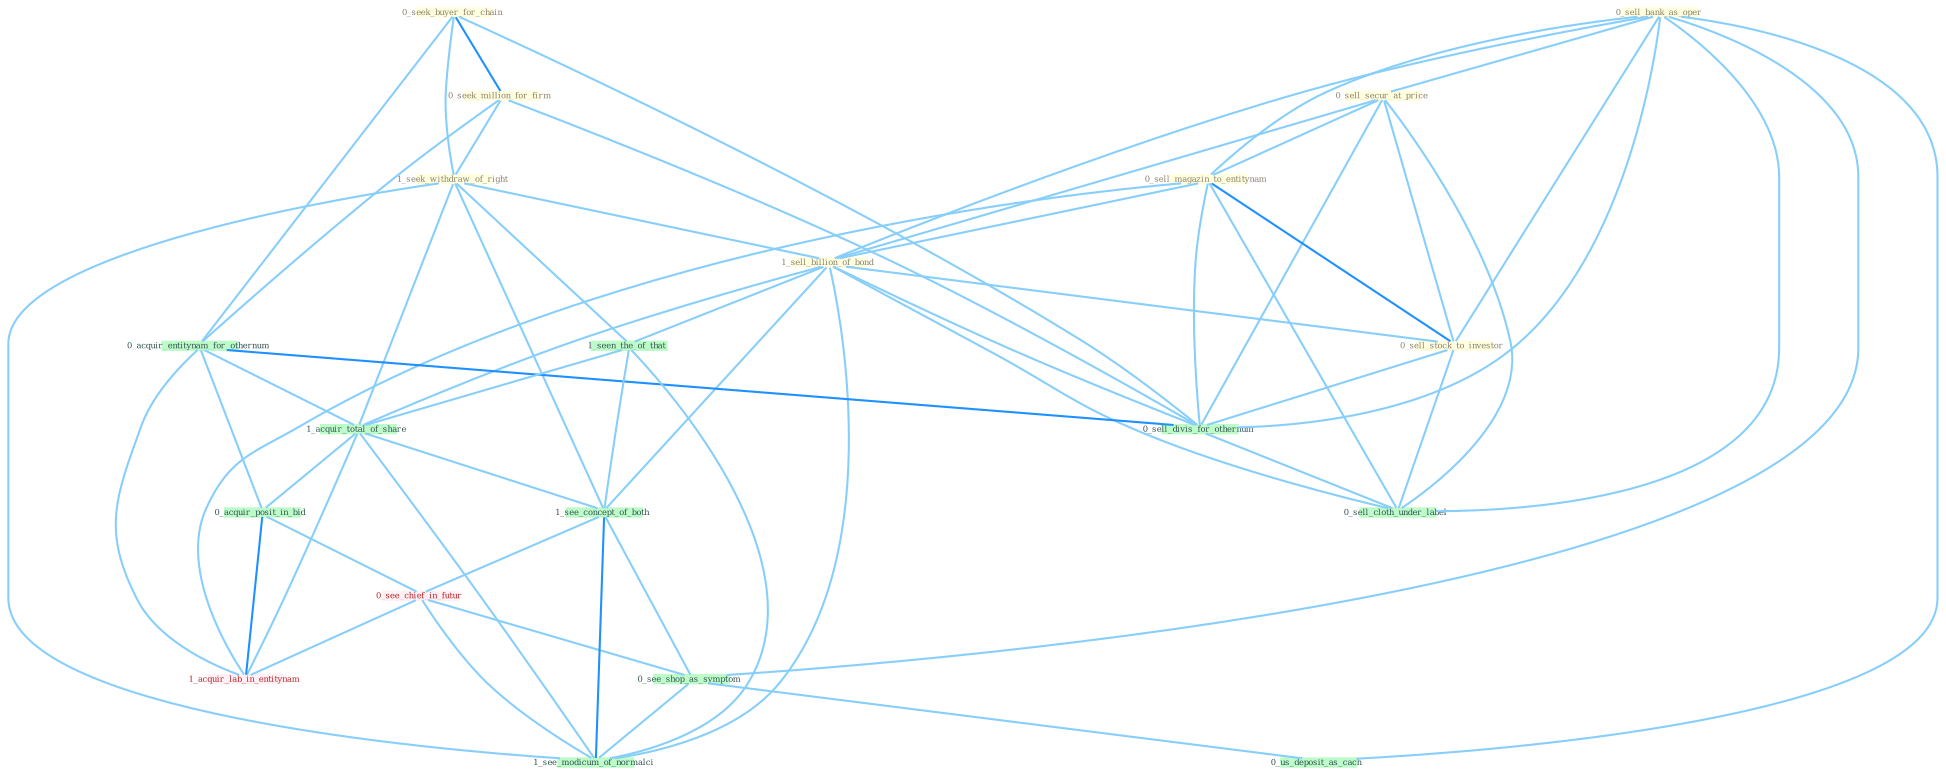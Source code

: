 Graph G{ 
    node
    [shape=polygon,style=filled,width=.5,height=.06,color="#BDFCC9",fixedsize=true,fontsize=4,
    fontcolor="#2f4f4f"];
    {node
    [color="#ffffe0", fontcolor="#8b7d6b"] "0_seek_buyer_for_chain " "0_sell_bank_as_oper " "0_sell_secur_at_price " "0_seek_million_for_firm " "0_sell_magazin_to_entitynam " "1_seek_withdraw_of_right " "1_sell_billion_of_bond " "0_sell_stock_to_investor "}
{node [color="#fff0f5", fontcolor="#b22222"] "0_see_chief_in_futur " "1_acquir_lab_in_entitynam "}
edge [color="#B0E2FF"];

	"0_seek_buyer_for_chain " -- "0_seek_million_for_firm " [w="2", color="#1e90ff" , len=0.8];
	"0_seek_buyer_for_chain " -- "1_seek_withdraw_of_right " [w="1", color="#87cefa" ];
	"0_seek_buyer_for_chain " -- "0_acquir_entitynam_for_othernum " [w="1", color="#87cefa" ];
	"0_seek_buyer_for_chain " -- "0_sell_divis_for_othernum " [w="1", color="#87cefa" ];
	"0_sell_bank_as_oper " -- "0_sell_secur_at_price " [w="1", color="#87cefa" ];
	"0_sell_bank_as_oper " -- "0_sell_magazin_to_entitynam " [w="1", color="#87cefa" ];
	"0_sell_bank_as_oper " -- "1_sell_billion_of_bond " [w="1", color="#87cefa" ];
	"0_sell_bank_as_oper " -- "0_sell_stock_to_investor " [w="1", color="#87cefa" ];
	"0_sell_bank_as_oper " -- "0_sell_divis_for_othernum " [w="1", color="#87cefa" ];
	"0_sell_bank_as_oper " -- "0_sell_cloth_under_label " [w="1", color="#87cefa" ];
	"0_sell_bank_as_oper " -- "0_see_shop_as_symptom " [w="1", color="#87cefa" ];
	"0_sell_bank_as_oper " -- "0_us_deposit_as_cach " [w="1", color="#87cefa" ];
	"0_sell_secur_at_price " -- "0_sell_magazin_to_entitynam " [w="1", color="#87cefa" ];
	"0_sell_secur_at_price " -- "1_sell_billion_of_bond " [w="1", color="#87cefa" ];
	"0_sell_secur_at_price " -- "0_sell_stock_to_investor " [w="1", color="#87cefa" ];
	"0_sell_secur_at_price " -- "0_sell_divis_for_othernum " [w="1", color="#87cefa" ];
	"0_sell_secur_at_price " -- "0_sell_cloth_under_label " [w="1", color="#87cefa" ];
	"0_seek_million_for_firm " -- "1_seek_withdraw_of_right " [w="1", color="#87cefa" ];
	"0_seek_million_for_firm " -- "0_acquir_entitynam_for_othernum " [w="1", color="#87cefa" ];
	"0_seek_million_for_firm " -- "0_sell_divis_for_othernum " [w="1", color="#87cefa" ];
	"0_sell_magazin_to_entitynam " -- "1_sell_billion_of_bond " [w="1", color="#87cefa" ];
	"0_sell_magazin_to_entitynam " -- "0_sell_stock_to_investor " [w="2", color="#1e90ff" , len=0.8];
	"0_sell_magazin_to_entitynam " -- "0_sell_divis_for_othernum " [w="1", color="#87cefa" ];
	"0_sell_magazin_to_entitynam " -- "0_sell_cloth_under_label " [w="1", color="#87cefa" ];
	"0_sell_magazin_to_entitynam " -- "1_acquir_lab_in_entitynam " [w="1", color="#87cefa" ];
	"1_seek_withdraw_of_right " -- "1_sell_billion_of_bond " [w="1", color="#87cefa" ];
	"1_seek_withdraw_of_right " -- "1_seen_the_of_that " [w="1", color="#87cefa" ];
	"1_seek_withdraw_of_right " -- "1_acquir_total_of_share " [w="1", color="#87cefa" ];
	"1_seek_withdraw_of_right " -- "1_see_concept_of_both " [w="1", color="#87cefa" ];
	"1_seek_withdraw_of_right " -- "1_see_modicum_of_normalci " [w="1", color="#87cefa" ];
	"1_sell_billion_of_bond " -- "0_sell_stock_to_investor " [w="1", color="#87cefa" ];
	"1_sell_billion_of_bond " -- "1_seen_the_of_that " [w="1", color="#87cefa" ];
	"1_sell_billion_of_bond " -- "0_sell_divis_for_othernum " [w="1", color="#87cefa" ];
	"1_sell_billion_of_bond " -- "1_acquir_total_of_share " [w="1", color="#87cefa" ];
	"1_sell_billion_of_bond " -- "0_sell_cloth_under_label " [w="1", color="#87cefa" ];
	"1_sell_billion_of_bond " -- "1_see_concept_of_both " [w="1", color="#87cefa" ];
	"1_sell_billion_of_bond " -- "1_see_modicum_of_normalci " [w="1", color="#87cefa" ];
	"0_sell_stock_to_investor " -- "0_sell_divis_for_othernum " [w="1", color="#87cefa" ];
	"0_sell_stock_to_investor " -- "0_sell_cloth_under_label " [w="1", color="#87cefa" ];
	"0_acquir_entitynam_for_othernum " -- "0_sell_divis_for_othernum " [w="2", color="#1e90ff" , len=0.8];
	"0_acquir_entitynam_for_othernum " -- "1_acquir_total_of_share " [w="1", color="#87cefa" ];
	"0_acquir_entitynam_for_othernum " -- "0_acquir_posit_in_bid " [w="1", color="#87cefa" ];
	"0_acquir_entitynam_for_othernum " -- "1_acquir_lab_in_entitynam " [w="1", color="#87cefa" ];
	"1_seen_the_of_that " -- "1_acquir_total_of_share " [w="1", color="#87cefa" ];
	"1_seen_the_of_that " -- "1_see_concept_of_both " [w="1", color="#87cefa" ];
	"1_seen_the_of_that " -- "1_see_modicum_of_normalci " [w="1", color="#87cefa" ];
	"0_sell_divis_for_othernum " -- "0_sell_cloth_under_label " [w="1", color="#87cefa" ];
	"1_acquir_total_of_share " -- "0_acquir_posit_in_bid " [w="1", color="#87cefa" ];
	"1_acquir_total_of_share " -- "1_see_concept_of_both " [w="1", color="#87cefa" ];
	"1_acquir_total_of_share " -- "1_acquir_lab_in_entitynam " [w="1", color="#87cefa" ];
	"1_acquir_total_of_share " -- "1_see_modicum_of_normalci " [w="1", color="#87cefa" ];
	"0_acquir_posit_in_bid " -- "0_see_chief_in_futur " [w="1", color="#87cefa" ];
	"0_acquir_posit_in_bid " -- "1_acquir_lab_in_entitynam " [w="2", color="#1e90ff" , len=0.8];
	"1_see_concept_of_both " -- "0_see_chief_in_futur " [w="1", color="#87cefa" ];
	"1_see_concept_of_both " -- "0_see_shop_as_symptom " [w="1", color="#87cefa" ];
	"1_see_concept_of_both " -- "1_see_modicum_of_normalci " [w="2", color="#1e90ff" , len=0.8];
	"0_see_chief_in_futur " -- "0_see_shop_as_symptom " [w="1", color="#87cefa" ];
	"0_see_chief_in_futur " -- "1_acquir_lab_in_entitynam " [w="1", color="#87cefa" ];
	"0_see_chief_in_futur " -- "1_see_modicum_of_normalci " [w="1", color="#87cefa" ];
	"0_see_shop_as_symptom " -- "0_us_deposit_as_cach " [w="1", color="#87cefa" ];
	"0_see_shop_as_symptom " -- "1_see_modicum_of_normalci " [w="1", color="#87cefa" ];
}